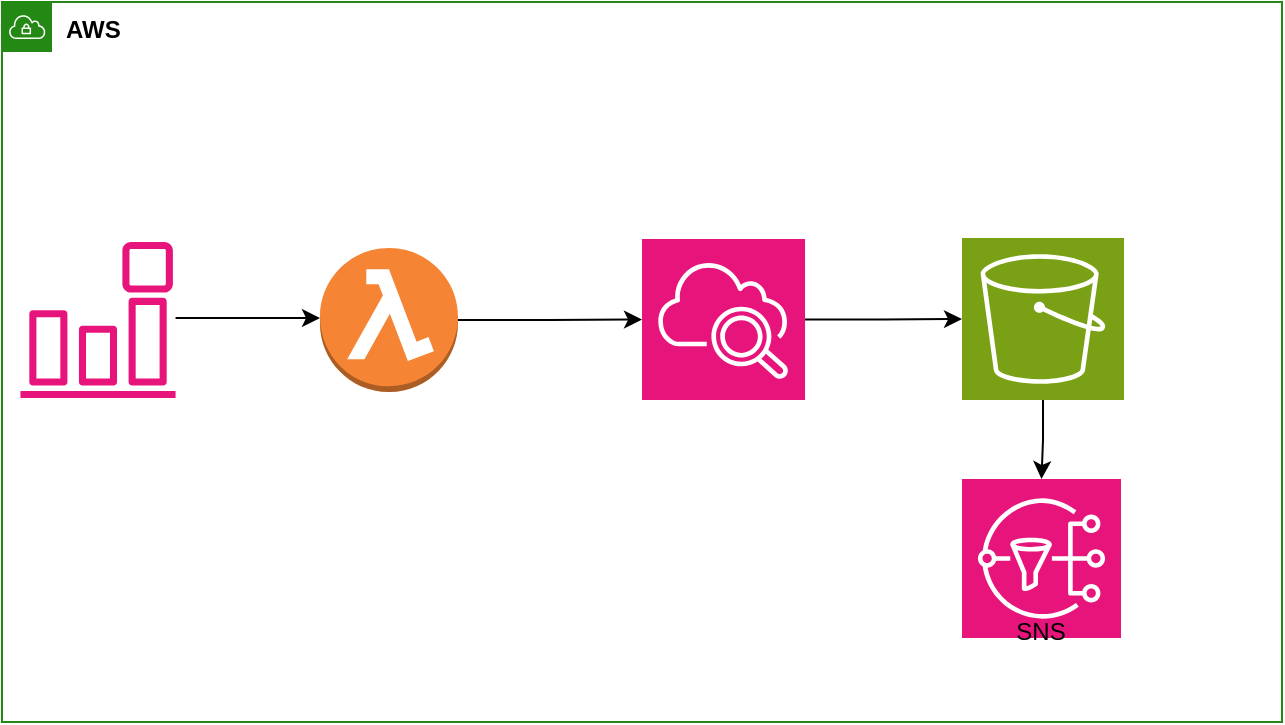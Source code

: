 <mxfile version="22.0.0" type="github">
  <diagram name="Page-1" id="GS5KcHuYNF9jftuuwaPx">
    <mxGraphModel dx="701" dy="472" grid="1" gridSize="10" guides="1" tooltips="1" connect="1" arrows="1" fold="1" page="1" pageScale="1" pageWidth="850" pageHeight="1100" math="0" shadow="0">
      <root>
        <mxCell id="0" />
        <mxCell id="1" parent="0" />
        <mxCell id="ebPsQImiZYig7wBdQt5i-2" style="edgeStyle=orthogonalEdgeStyle;rounded=0;orthogonalLoop=1;jettySize=auto;html=1;" edge="1" parent="1">
          <mxGeometry relative="1" as="geometry">
            <mxPoint x="200" y="238" as="targetPoint" />
            <mxPoint x="127.779" y="238" as="sourcePoint" />
          </mxGeometry>
        </mxCell>
        <mxCell id="ebPsQImiZYig7wBdQt5i-1" value="" style="sketch=0;outlineConnect=0;fontColor=#232F3E;gradientColor=none;fillColor=#E7157B;strokeColor=none;dashed=0;verticalLabelPosition=bottom;verticalAlign=top;align=center;html=1;fontSize=12;fontStyle=0;aspect=fixed;pointerEvents=1;shape=mxgraph.aws4.event_event_based;" vertex="1" parent="1">
          <mxGeometry x="50" y="200" width="78" height="78" as="geometry" />
        </mxCell>
        <mxCell id="ebPsQImiZYig7wBdQt5i-4" style="edgeStyle=orthogonalEdgeStyle;rounded=0;orthogonalLoop=1;jettySize=auto;html=1;entryX=0;entryY=0.5;entryDx=0;entryDy=0;entryPerimeter=0;" edge="1" parent="1" source="ebPsQImiZYig7wBdQt5i-3" target="ebPsQImiZYig7wBdQt5i-5">
          <mxGeometry relative="1" as="geometry">
            <mxPoint x="330" y="239" as="targetPoint" />
          </mxGeometry>
        </mxCell>
        <mxCell id="ebPsQImiZYig7wBdQt5i-3" value="" style="outlineConnect=0;dashed=0;verticalLabelPosition=bottom;verticalAlign=top;align=center;html=1;shape=mxgraph.aws3.lambda_function;fillColor=#F58534;gradientColor=none;" vertex="1" parent="1">
          <mxGeometry x="200" y="203" width="69" height="72" as="geometry" />
        </mxCell>
        <mxCell id="ebPsQImiZYig7wBdQt5i-8" value="&lt;font size=&quot;1&quot; color=&quot;#000000&quot; style=&quot;&quot;&gt;&lt;b style=&quot;font-size: 12px;&quot;&gt;AWS&lt;/b&gt;&lt;/font&gt;" style="points=[[0,0],[0.25,0],[0.5,0],[0.75,0],[1,0],[1,0.25],[1,0.5],[1,0.75],[1,1],[0.75,1],[0.5,1],[0.25,1],[0,1],[0,0.75],[0,0.5],[0,0.25]];outlineConnect=0;gradientColor=none;html=1;whiteSpace=wrap;fontSize=12;fontStyle=0;container=1;pointerEvents=0;collapsible=0;recursiveResize=0;shape=mxgraph.aws4.group;grIcon=mxgraph.aws4.group_vpc;strokeColor=#248814;fillColor=none;verticalAlign=top;align=left;spacingLeft=30;fontColor=#AAB7B8;dashed=0;" vertex="1" parent="1">
          <mxGeometry x="41" y="80" width="640" height="360" as="geometry" />
        </mxCell>
        <mxCell id="ebPsQImiZYig7wBdQt5i-9" value="" style="sketch=0;points=[[0,0,0],[0.25,0,0],[0.5,0,0],[0.75,0,0],[1,0,0],[0,1,0],[0.25,1,0],[0.5,1,0],[0.75,1,0],[1,1,0],[0,0.25,0],[0,0.5,0],[0,0.75,0],[1,0.25,0],[1,0.5,0],[1,0.75,0]];outlineConnect=0;fontColor=#232F3E;fillColor=#E7157B;strokeColor=#ffffff;dashed=0;verticalLabelPosition=bottom;verticalAlign=top;align=center;html=1;fontSize=12;fontStyle=0;aspect=fixed;shape=mxgraph.aws4.resourceIcon;resIcon=mxgraph.aws4.sns;" vertex="1" parent="ebPsQImiZYig7wBdQt5i-8">
          <mxGeometry x="480" y="238.5" width="79.5" height="79.5" as="geometry" />
        </mxCell>
        <mxCell id="ebPsQImiZYig7wBdQt5i-11" value="" style="edgeStyle=orthogonalEdgeStyle;rounded=0;orthogonalLoop=1;jettySize=auto;html=1;" edge="1" parent="ebPsQImiZYig7wBdQt5i-8" source="ebPsQImiZYig7wBdQt5i-6" target="ebPsQImiZYig7wBdQt5i-9">
          <mxGeometry relative="1" as="geometry" />
        </mxCell>
        <mxCell id="ebPsQImiZYig7wBdQt5i-6" value="" style="sketch=0;points=[[0,0,0],[0.25,0,0],[0.5,0,0],[0.75,0,0],[1,0,0],[0,1,0],[0.25,1,0],[0.5,1,0],[0.75,1,0],[1,1,0],[0,0.25,0],[0,0.5,0],[0,0.75,0],[1,0.25,0],[1,0.5,0],[1,0.75,0]];outlineConnect=0;fontColor=#232F3E;fillColor=#7AA116;strokeColor=#ffffff;dashed=0;verticalLabelPosition=bottom;verticalAlign=top;align=center;html=1;fontSize=12;fontStyle=0;aspect=fixed;shape=mxgraph.aws4.resourceIcon;resIcon=mxgraph.aws4.s3;" vertex="1" parent="ebPsQImiZYig7wBdQt5i-8">
          <mxGeometry x="480" y="118" width="81" height="81" as="geometry" />
        </mxCell>
        <mxCell id="ebPsQImiZYig7wBdQt5i-5" value="" style="sketch=0;points=[[0,0,0],[0.25,0,0],[0.5,0,0],[0.75,0,0],[1,0,0],[0,1,0],[0.25,1,0],[0.5,1,0],[0.75,1,0],[1,1,0],[0,0.25,0],[0,0.5,0],[0,0.75,0],[1,0.25,0],[1,0.5,0],[1,0.75,0]];points=[[0,0,0],[0.25,0,0],[0.5,0,0],[0.75,0,0],[1,0,0],[0,1,0],[0.25,1,0],[0.5,1,0],[0.75,1,0],[1,1,0],[0,0.25,0],[0,0.5,0],[0,0.75,0],[1,0.25,0],[1,0.5,0],[1,0.75,0]];outlineConnect=0;fontColor=#232F3E;fillColor=#E7157B;strokeColor=#ffffff;dashed=0;verticalLabelPosition=bottom;verticalAlign=top;align=center;html=1;fontSize=12;fontStyle=0;aspect=fixed;shape=mxgraph.aws4.resourceIcon;resIcon=mxgraph.aws4.cloudwatch_2;" vertex="1" parent="ebPsQImiZYig7wBdQt5i-8">
          <mxGeometry x="320" y="118.5" width="81.53" height="80.5" as="geometry" />
        </mxCell>
        <mxCell id="ebPsQImiZYig7wBdQt5i-7" value="" style="edgeStyle=orthogonalEdgeStyle;rounded=0;orthogonalLoop=1;jettySize=auto;html=1;" edge="1" parent="ebPsQImiZYig7wBdQt5i-8" source="ebPsQImiZYig7wBdQt5i-5" target="ebPsQImiZYig7wBdQt5i-6">
          <mxGeometry relative="1" as="geometry" />
        </mxCell>
        <mxCell id="ebPsQImiZYig7wBdQt5i-19" value="SNS" style="text;html=1;align=center;verticalAlign=middle;resizable=0;points=[];autosize=1;strokeColor=none;fillColor=none;" vertex="1" parent="ebPsQImiZYig7wBdQt5i-8">
          <mxGeometry x="494" y="300" width="50" height="30" as="geometry" />
        </mxCell>
      </root>
    </mxGraphModel>
  </diagram>
</mxfile>
